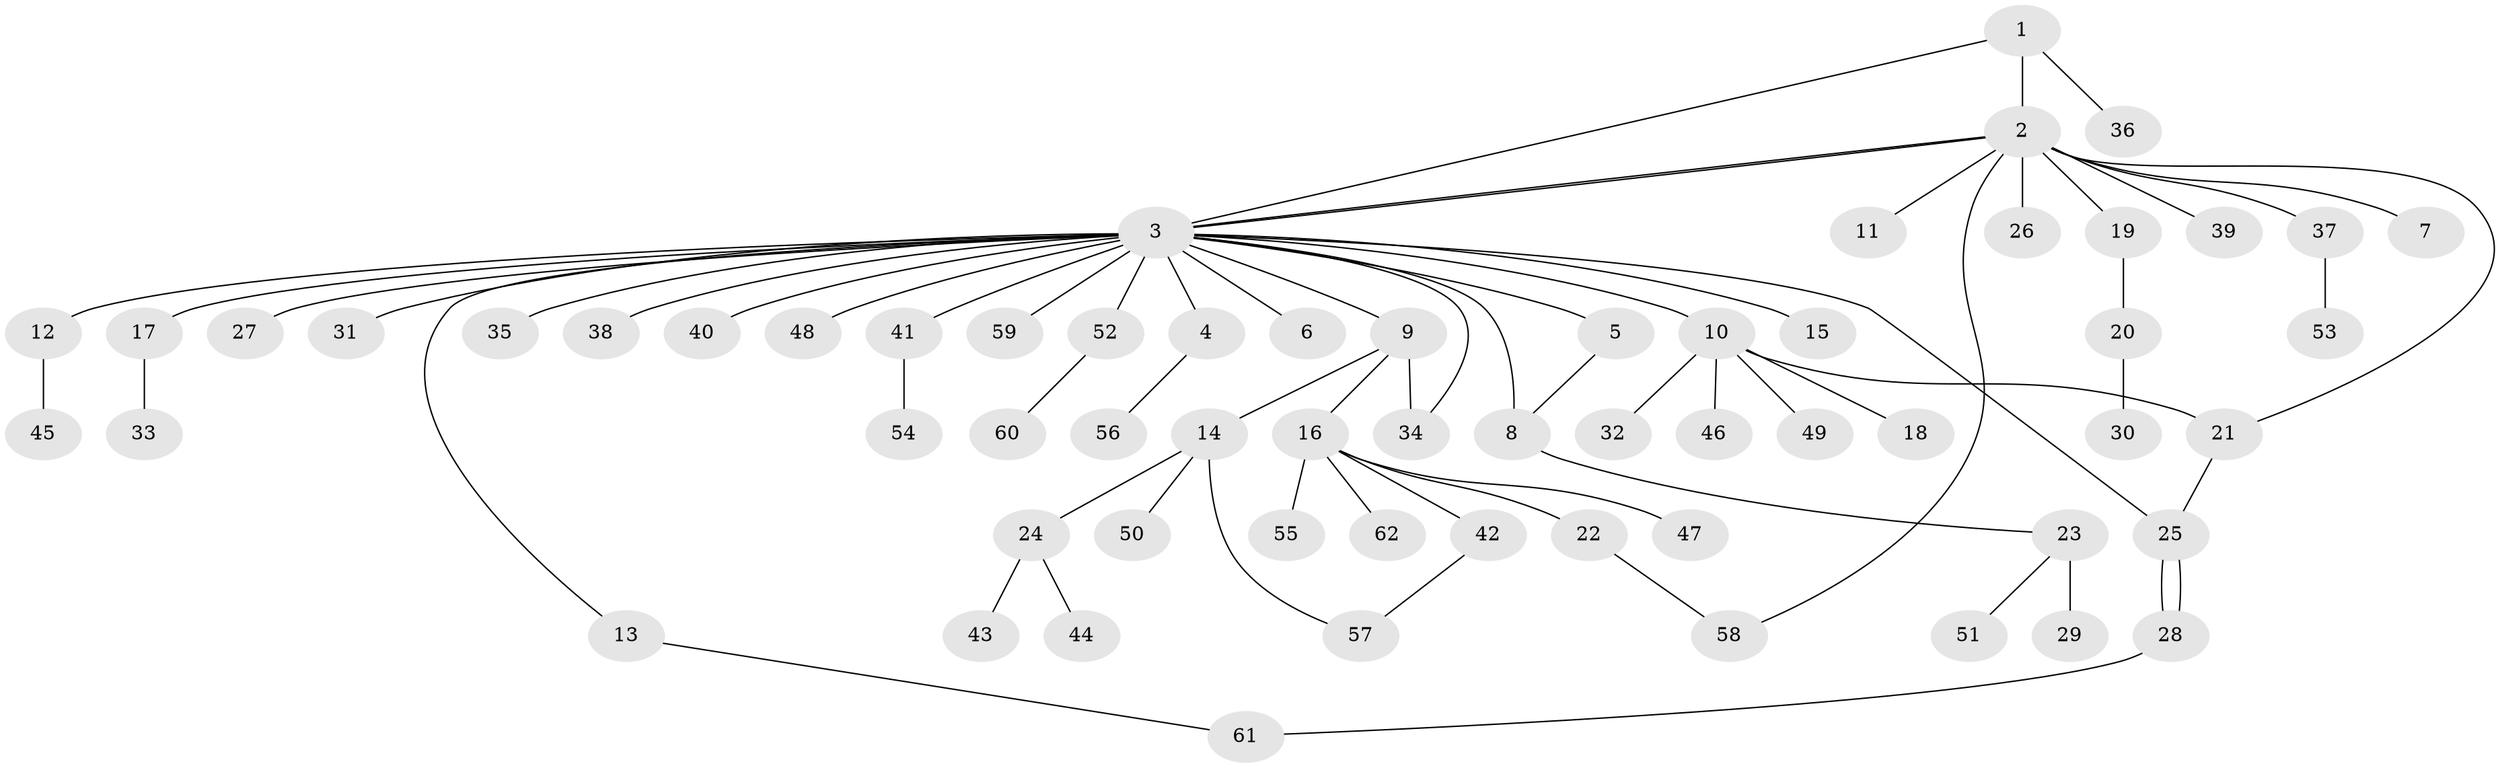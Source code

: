 // Generated by graph-tools (version 1.1) at 2025/11/02/27/25 16:11:13]
// undirected, 62 vertices, 71 edges
graph export_dot {
graph [start="1"]
  node [color=gray90,style=filled];
  1;
  2;
  3;
  4;
  5;
  6;
  7;
  8;
  9;
  10;
  11;
  12;
  13;
  14;
  15;
  16;
  17;
  18;
  19;
  20;
  21;
  22;
  23;
  24;
  25;
  26;
  27;
  28;
  29;
  30;
  31;
  32;
  33;
  34;
  35;
  36;
  37;
  38;
  39;
  40;
  41;
  42;
  43;
  44;
  45;
  46;
  47;
  48;
  49;
  50;
  51;
  52;
  53;
  54;
  55;
  56;
  57;
  58;
  59;
  60;
  61;
  62;
  1 -- 2;
  1 -- 3;
  1 -- 36;
  2 -- 3;
  2 -- 3;
  2 -- 7;
  2 -- 11;
  2 -- 19;
  2 -- 21;
  2 -- 26;
  2 -- 37;
  2 -- 39;
  2 -- 58;
  3 -- 4;
  3 -- 5;
  3 -- 6;
  3 -- 8;
  3 -- 9;
  3 -- 10;
  3 -- 12;
  3 -- 13;
  3 -- 15;
  3 -- 17;
  3 -- 25;
  3 -- 27;
  3 -- 31;
  3 -- 34;
  3 -- 35;
  3 -- 38;
  3 -- 40;
  3 -- 41;
  3 -- 48;
  3 -- 52;
  3 -- 59;
  4 -- 56;
  5 -- 8;
  8 -- 23;
  9 -- 14;
  9 -- 16;
  9 -- 34;
  10 -- 18;
  10 -- 21;
  10 -- 32;
  10 -- 46;
  10 -- 49;
  12 -- 45;
  13 -- 61;
  14 -- 24;
  14 -- 50;
  14 -- 57;
  16 -- 22;
  16 -- 42;
  16 -- 47;
  16 -- 55;
  16 -- 62;
  17 -- 33;
  19 -- 20;
  20 -- 30;
  21 -- 25;
  22 -- 58;
  23 -- 29;
  23 -- 51;
  24 -- 43;
  24 -- 44;
  25 -- 28;
  25 -- 28;
  28 -- 61;
  37 -- 53;
  41 -- 54;
  42 -- 57;
  52 -- 60;
}
